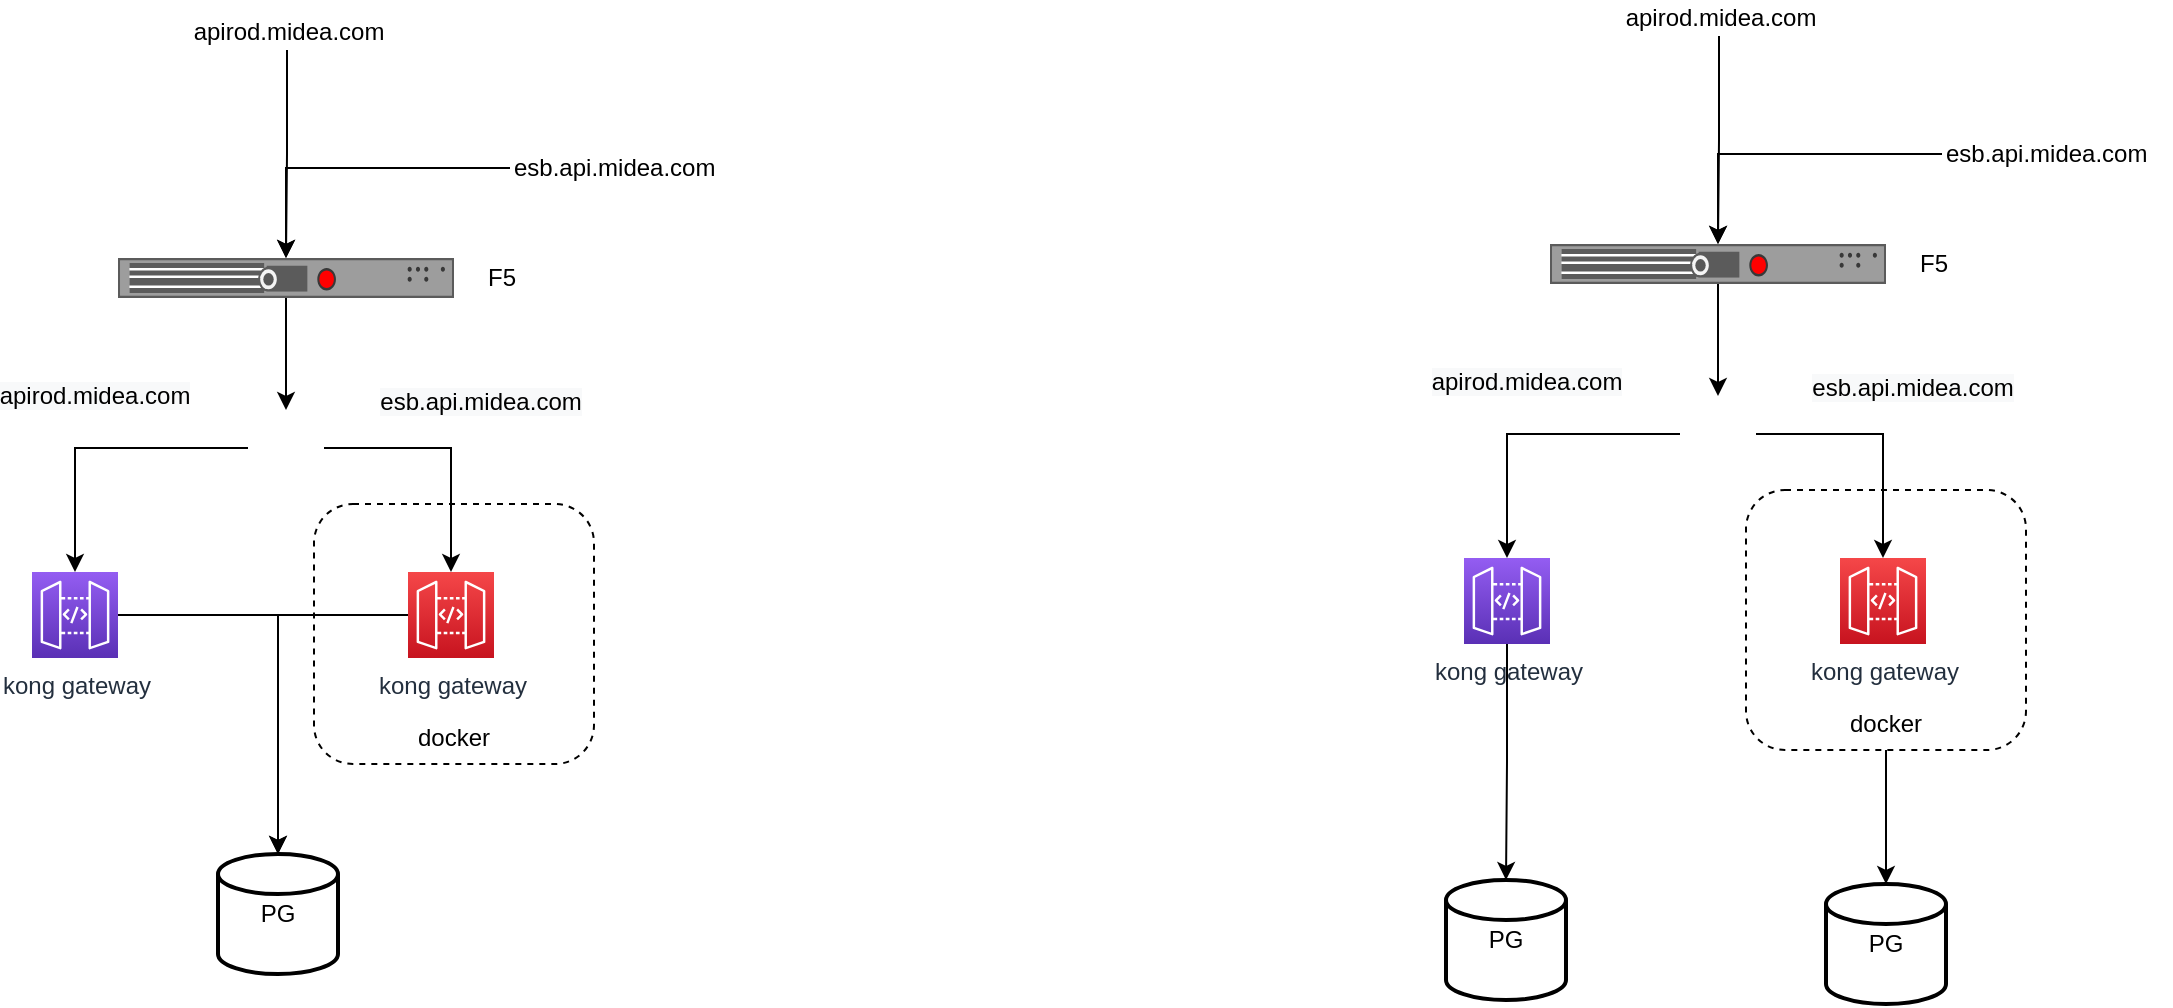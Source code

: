 <mxfile version="14.7.4" type="github">
  <diagram id="PMrTdmEJlvDWi1gQ9ZyN" name="Page-1">
    <mxGraphModel dx="1426" dy="712" grid="0" gridSize="10" guides="0" tooltips="1" connect="1" arrows="1" fold="1" page="1" pageScale="1" pageWidth="827" pageHeight="1169" math="0" shadow="0">
      <root>
        <mxCell id="0" />
        <mxCell id="1" parent="0" />
        <mxCell id="Yz-DPAxnHwo8YpHs-RFn-9" style="edgeStyle=orthogonalEdgeStyle;rounded=0;orthogonalLoop=1;jettySize=auto;html=1;entryX=0.5;entryY=0;entryDx=0;entryDy=0;" parent="1" source="Yz-DPAxnHwo8YpHs-RFn-2" target="Yz-DPAxnHwo8YpHs-RFn-7" edge="1">
          <mxGeometry relative="1" as="geometry" />
        </mxCell>
        <mxCell id="Yz-DPAxnHwo8YpHs-RFn-2" value="F5" style="strokeColor=#666666;html=1;labelPosition=right;align=left;spacingLeft=15;shadow=0;dashed=0;outlineConnect=0;shape=mxgraph.rack.f5.arx_500;" parent="1" vertex="1">
          <mxGeometry x="303" y="189" width="168" height="20" as="geometry" />
        </mxCell>
        <mxCell id="Yz-DPAxnHwo8YpHs-RFn-4" style="edgeStyle=orthogonalEdgeStyle;rounded=0;orthogonalLoop=1;jettySize=auto;html=1;" parent="1" source="Yz-DPAxnHwo8YpHs-RFn-3" target="Yz-DPAxnHwo8YpHs-RFn-2" edge="1">
          <mxGeometry relative="1" as="geometry" />
        </mxCell>
        <UserObject label="esb.api.midea.com" link="sb.api.midea.com" id="Yz-DPAxnHwo8YpHs-RFn-3">
          <mxCell style="text;whiteSpace=wrap;html=1;" parent="1" vertex="1">
            <mxGeometry x="499" y="130" width="114" height="28" as="geometry" />
          </mxCell>
        </UserObject>
        <mxCell id="Yz-DPAxnHwo8YpHs-RFn-6" style="edgeStyle=orthogonalEdgeStyle;rounded=0;orthogonalLoop=1;jettySize=auto;html=1;" parent="1" source="Yz-DPAxnHwo8YpHs-RFn-5" target="Yz-DPAxnHwo8YpHs-RFn-2" edge="1">
          <mxGeometry relative="1" as="geometry" />
        </mxCell>
        <mxCell id="Yz-DPAxnHwo8YpHs-RFn-5" value="apirod.midea.com" style="text;html=1;align=center;verticalAlign=middle;resizable=0;points=[];autosize=1;strokeColor=none;" parent="1" vertex="1">
          <mxGeometry x="335" y="67" width="105" height="18" as="geometry" />
        </mxCell>
        <mxCell id="Yz-DPAxnHwo8YpHs-RFn-12" style="edgeStyle=orthogonalEdgeStyle;rounded=0;orthogonalLoop=1;jettySize=auto;html=1;" parent="1" source="Yz-DPAxnHwo8YpHs-RFn-7" target="Yz-DPAxnHwo8YpHs-RFn-10" edge="1">
          <mxGeometry relative="1" as="geometry" />
        </mxCell>
        <mxCell id="Yz-DPAxnHwo8YpHs-RFn-13" value="&lt;span style=&quot;color: rgba(0 , 0 , 0 , 0) ; font-family: monospace ; font-size: 0px ; background-color: rgb(248 , 249 , 250)&quot;&gt;%3CmxGraphModel%3E%3Croot%3E%3CmxCell%20id%3D%220%22%2F%3E%3CmxCell%20id%3D%221%22%20parent%3D%220%22%2F%3E%3CmxCell%20id%3D%222%22%20value%3D%22apirod.midea.com%22%20style%3D%22text%3Bhtml%3D1%3Balign%3Dcenter%3BverticalAlign%3Dmiddle%3Bresizable%3D0%3Bpoints%3D%5B%5D%3Bautosize%3D1%3BstrokeColor%3Dnone%3B%22%20vertex%3D%221%22%20parent%3D%221%22%3E%3CmxGeometry%20x%3D%22335%22%20y%3D%2267%22%20width%3D%22105%22%20height%3D%2218%22%20as%3D%22geometry%22%2F%3E%3C%2FmxCell%3E%3C%2Froot%3E%3C%2FmxGraphModel%3E&lt;/span&gt;" style="edgeLabel;html=1;align=center;verticalAlign=middle;resizable=0;points=[];" parent="Yz-DPAxnHwo8YpHs-RFn-12" vertex="1" connectable="0">
          <mxGeometry x="-0.044" y="3" relative="1" as="geometry">
            <mxPoint as="offset" />
          </mxGeometry>
        </mxCell>
        <mxCell id="Yz-DPAxnHwo8YpHs-RFn-14" value="&lt;span style=&quot;font-size: 12px ; background-color: rgb(248 , 249 , 250)&quot;&gt;apirod.midea.com&lt;/span&gt;" style="edgeLabel;html=1;align=center;verticalAlign=middle;resizable=0;points=[];" parent="Yz-DPAxnHwo8YpHs-RFn-12" vertex="1" connectable="0">
          <mxGeometry x="-0.125" y="-2" relative="1" as="geometry">
            <mxPoint x="-12" y="-24" as="offset" />
          </mxGeometry>
        </mxCell>
        <mxCell id="Yz-DPAxnHwo8YpHs-RFn-16" style="edgeStyle=orthogonalEdgeStyle;rounded=0;orthogonalLoop=1;jettySize=auto;html=1;" parent="1" source="Yz-DPAxnHwo8YpHs-RFn-7" target="Yz-DPAxnHwo8YpHs-RFn-15" edge="1">
          <mxGeometry relative="1" as="geometry" />
        </mxCell>
        <mxCell id="Yz-DPAxnHwo8YpHs-RFn-17" value="&lt;span style=&quot;font-size: 12px ; text-align: left ; background-color: rgb(248 , 249 , 250)&quot;&gt;esb.api.midea.com&lt;/span&gt;" style="edgeLabel;html=1;align=center;verticalAlign=middle;resizable=0;points=[];" parent="Yz-DPAxnHwo8YpHs-RFn-16" vertex="1" connectable="0">
          <mxGeometry x="0.41" y="2" relative="1" as="geometry">
            <mxPoint x="12" y="-48" as="offset" />
          </mxGeometry>
        </mxCell>
        <mxCell id="Yz-DPAxnHwo8YpHs-RFn-7" value="" style="shape=image;html=1;verticalAlign=top;verticalLabelPosition=bottom;labelBackgroundColor=#ffffff;imageAspect=0;aspect=fixed;image=https://cdn4.iconfinder.com/data/icons/logos-brands-5/24/nginx-128.png" parent="1" vertex="1">
          <mxGeometry x="368" y="265" width="38" height="38" as="geometry" />
        </mxCell>
        <mxCell id="Yz-DPAxnHwo8YpHs-RFn-19" style="edgeStyle=orthogonalEdgeStyle;rounded=0;orthogonalLoop=1;jettySize=auto;html=1;" parent="1" source="Yz-DPAxnHwo8YpHs-RFn-10" target="Yz-DPAxnHwo8YpHs-RFn-18" edge="1">
          <mxGeometry relative="1" as="geometry" />
        </mxCell>
        <mxCell id="Yz-DPAxnHwo8YpHs-RFn-10" value="kong gateway" style="points=[[0,0,0],[0.25,0,0],[0.5,0,0],[0.75,0,0],[1,0,0],[0,1,0],[0.25,1,0],[0.5,1,0],[0.75,1,0],[1,1,0],[0,0.25,0],[0,0.5,0],[0,0.75,0],[1,0.25,0],[1,0.5,0],[1,0.75,0]];outlineConnect=0;fontColor=#232F3E;gradientColor=#945DF2;gradientDirection=north;fillColor=#5A30B5;strokeColor=#ffffff;dashed=0;verticalLabelPosition=bottom;verticalAlign=top;align=center;html=1;fontSize=12;fontStyle=0;aspect=fixed;shape=mxgraph.aws4.resourceIcon;resIcon=mxgraph.aws4.api_gateway;" parent="1" vertex="1">
          <mxGeometry x="260" y="346" width="43" height="43" as="geometry" />
        </mxCell>
        <mxCell id="Yz-DPAxnHwo8YpHs-RFn-20" style="edgeStyle=orthogonalEdgeStyle;rounded=0;orthogonalLoop=1;jettySize=auto;html=1;" parent="1" source="Yz-DPAxnHwo8YpHs-RFn-15" target="Yz-DPAxnHwo8YpHs-RFn-18" edge="1">
          <mxGeometry relative="1" as="geometry" />
        </mxCell>
        <mxCell id="Yz-DPAxnHwo8YpHs-RFn-15" value="kong gateway" style="points=[[0,0,0],[0.25,0,0],[0.5,0,0],[0.75,0,0],[1,0,0],[0,1,0],[0.25,1,0],[0.5,1,0],[0.75,1,0],[1,1,0],[0,0.25,0],[0,0.5,0],[0,0.75,0],[1,0.25,0],[1,0.5,0],[1,0.75,0]];outlineConnect=0;fontColor=#232F3E;gradientColor=#F54749;gradientDirection=north;fillColor=#C7131F;strokeColor=#ffffff;dashed=0;verticalLabelPosition=bottom;verticalAlign=top;align=center;html=1;fontSize=12;fontStyle=0;aspect=fixed;shape=mxgraph.aws4.resourceIcon;resIcon=mxgraph.aws4.api_gateway;" parent="1" vertex="1">
          <mxGeometry x="448" y="346" width="43" height="43" as="geometry" />
        </mxCell>
        <mxCell id="Yz-DPAxnHwo8YpHs-RFn-18" value="PG" style="strokeWidth=2;html=1;shape=mxgraph.flowchart.database;whiteSpace=wrap;" parent="1" vertex="1">
          <mxGeometry x="353" y="487" width="60" height="60" as="geometry" />
        </mxCell>
        <mxCell id="Yz-DPAxnHwo8YpHs-RFn-21" value="" style="rounded=1;whiteSpace=wrap;html=1;fillColor=none;dashed=1;" parent="1" vertex="1">
          <mxGeometry x="401" y="312" width="140" height="130" as="geometry" />
        </mxCell>
        <mxCell id="Yz-DPAxnHwo8YpHs-RFn-22" value="docker" style="text;html=1;strokeColor=none;fillColor=none;align=center;verticalAlign=middle;whiteSpace=wrap;rounded=0;dashed=1;" parent="1" vertex="1">
          <mxGeometry x="451" y="419" width="40" height="20" as="geometry" />
        </mxCell>
        <mxCell id="E0X9vUMX6MeJyKfZOI5N-1" style="edgeStyle=orthogonalEdgeStyle;rounded=0;orthogonalLoop=1;jettySize=auto;html=1;entryX=0.5;entryY=0;entryDx=0;entryDy=0;" edge="1" parent="1" source="E0X9vUMX6MeJyKfZOI5N-2" target="E0X9vUMX6MeJyKfZOI5N-12">
          <mxGeometry relative="1" as="geometry" />
        </mxCell>
        <mxCell id="E0X9vUMX6MeJyKfZOI5N-2" value="F5" style="strokeColor=#666666;html=1;labelPosition=right;align=left;spacingLeft=15;shadow=0;dashed=0;outlineConnect=0;shape=mxgraph.rack.f5.arx_500;" vertex="1" parent="1">
          <mxGeometry x="1019" y="182" width="168" height="20" as="geometry" />
        </mxCell>
        <mxCell id="E0X9vUMX6MeJyKfZOI5N-3" style="edgeStyle=orthogonalEdgeStyle;rounded=0;orthogonalLoop=1;jettySize=auto;html=1;" edge="1" parent="1" source="E0X9vUMX6MeJyKfZOI5N-4" target="E0X9vUMX6MeJyKfZOI5N-2">
          <mxGeometry relative="1" as="geometry" />
        </mxCell>
        <UserObject label="esb.api.midea.com" link="sb.api.midea.com" id="E0X9vUMX6MeJyKfZOI5N-4">
          <mxCell style="text;whiteSpace=wrap;html=1;" vertex="1" parent="1">
            <mxGeometry x="1215" y="123" width="114" height="28" as="geometry" />
          </mxCell>
        </UserObject>
        <mxCell id="E0X9vUMX6MeJyKfZOI5N-5" style="edgeStyle=orthogonalEdgeStyle;rounded=0;orthogonalLoop=1;jettySize=auto;html=1;" edge="1" parent="1" source="E0X9vUMX6MeJyKfZOI5N-6" target="E0X9vUMX6MeJyKfZOI5N-2">
          <mxGeometry relative="1" as="geometry" />
        </mxCell>
        <mxCell id="E0X9vUMX6MeJyKfZOI5N-6" value="apirod.midea.com" style="text;html=1;align=center;verticalAlign=middle;resizable=0;points=[];autosize=1;strokeColor=none;" vertex="1" parent="1">
          <mxGeometry x="1051" y="60" width="105" height="18" as="geometry" />
        </mxCell>
        <mxCell id="E0X9vUMX6MeJyKfZOI5N-7" style="edgeStyle=orthogonalEdgeStyle;rounded=0;orthogonalLoop=1;jettySize=auto;html=1;" edge="1" parent="1" source="E0X9vUMX6MeJyKfZOI5N-12" target="E0X9vUMX6MeJyKfZOI5N-14">
          <mxGeometry relative="1" as="geometry" />
        </mxCell>
        <mxCell id="E0X9vUMX6MeJyKfZOI5N-8" value="&lt;span style=&quot;color: rgba(0 , 0 , 0 , 0) ; font-family: monospace ; font-size: 0px ; background-color: rgb(248 , 249 , 250)&quot;&gt;%3CmxGraphModel%3E%3Croot%3E%3CmxCell%20id%3D%220%22%2F%3E%3CmxCell%20id%3D%221%22%20parent%3D%220%22%2F%3E%3CmxCell%20id%3D%222%22%20value%3D%22apirod.midea.com%22%20style%3D%22text%3Bhtml%3D1%3Balign%3Dcenter%3BverticalAlign%3Dmiddle%3Bresizable%3D0%3Bpoints%3D%5B%5D%3Bautosize%3D1%3BstrokeColor%3Dnone%3B%22%20vertex%3D%221%22%20parent%3D%221%22%3E%3CmxGeometry%20x%3D%22335%22%20y%3D%2267%22%20width%3D%22105%22%20height%3D%2218%22%20as%3D%22geometry%22%2F%3E%3C%2FmxCell%3E%3C%2Froot%3E%3C%2FmxGraphModel%3E&lt;/span&gt;" style="edgeLabel;html=1;align=center;verticalAlign=middle;resizable=0;points=[];" vertex="1" connectable="0" parent="E0X9vUMX6MeJyKfZOI5N-7">
          <mxGeometry x="-0.044" y="3" relative="1" as="geometry">
            <mxPoint as="offset" />
          </mxGeometry>
        </mxCell>
        <mxCell id="E0X9vUMX6MeJyKfZOI5N-9" value="&lt;span style=&quot;font-size: 12px ; background-color: rgb(248 , 249 , 250)&quot;&gt;apirod.midea.com&lt;/span&gt;" style="edgeLabel;html=1;align=center;verticalAlign=middle;resizable=0;points=[];" vertex="1" connectable="0" parent="E0X9vUMX6MeJyKfZOI5N-7">
          <mxGeometry x="-0.125" y="-2" relative="1" as="geometry">
            <mxPoint x="-12" y="-24" as="offset" />
          </mxGeometry>
        </mxCell>
        <mxCell id="E0X9vUMX6MeJyKfZOI5N-10" style="edgeStyle=orthogonalEdgeStyle;rounded=0;orthogonalLoop=1;jettySize=auto;html=1;" edge="1" parent="1" source="E0X9vUMX6MeJyKfZOI5N-12" target="E0X9vUMX6MeJyKfZOI5N-16">
          <mxGeometry relative="1" as="geometry" />
        </mxCell>
        <mxCell id="E0X9vUMX6MeJyKfZOI5N-11" value="&lt;span style=&quot;font-size: 12px ; text-align: left ; background-color: rgb(248 , 249 , 250)&quot;&gt;esb.api.midea.com&lt;/span&gt;" style="edgeLabel;html=1;align=center;verticalAlign=middle;resizable=0;points=[];" vertex="1" connectable="0" parent="E0X9vUMX6MeJyKfZOI5N-10">
          <mxGeometry x="0.41" y="2" relative="1" as="geometry">
            <mxPoint x="12" y="-48" as="offset" />
          </mxGeometry>
        </mxCell>
        <mxCell id="E0X9vUMX6MeJyKfZOI5N-12" value="" style="shape=image;html=1;verticalAlign=top;verticalLabelPosition=bottom;labelBackgroundColor=#ffffff;imageAspect=0;aspect=fixed;image=https://cdn4.iconfinder.com/data/icons/logos-brands-5/24/nginx-128.png" vertex="1" parent="1">
          <mxGeometry x="1084" y="258" width="38" height="38" as="geometry" />
        </mxCell>
        <mxCell id="E0X9vUMX6MeJyKfZOI5N-13" style="edgeStyle=orthogonalEdgeStyle;rounded=0;orthogonalLoop=1;jettySize=auto;html=1;" edge="1" parent="1" source="E0X9vUMX6MeJyKfZOI5N-14" target="E0X9vUMX6MeJyKfZOI5N-17">
          <mxGeometry relative="1" as="geometry" />
        </mxCell>
        <mxCell id="E0X9vUMX6MeJyKfZOI5N-14" value="kong gateway" style="points=[[0,0,0],[0.25,0,0],[0.5,0,0],[0.75,0,0],[1,0,0],[0,1,0],[0.25,1,0],[0.5,1,0],[0.75,1,0],[1,1,0],[0,0.25,0],[0,0.5,0],[0,0.75,0],[1,0.25,0],[1,0.5,0],[1,0.75,0]];outlineConnect=0;fontColor=#232F3E;gradientColor=#945DF2;gradientDirection=north;fillColor=#5A30B5;strokeColor=#ffffff;dashed=0;verticalLabelPosition=bottom;verticalAlign=top;align=center;html=1;fontSize=12;fontStyle=0;aspect=fixed;shape=mxgraph.aws4.resourceIcon;resIcon=mxgraph.aws4.api_gateway;" vertex="1" parent="1">
          <mxGeometry x="976" y="339" width="43" height="43" as="geometry" />
        </mxCell>
        <mxCell id="E0X9vUMX6MeJyKfZOI5N-16" value="kong gateway" style="points=[[0,0,0],[0.25,0,0],[0.5,0,0],[0.75,0,0],[1,0,0],[0,1,0],[0.25,1,0],[0.5,1,0],[0.75,1,0],[1,1,0],[0,0.25,0],[0,0.5,0],[0,0.75,0],[1,0.25,0],[1,0.5,0],[1,0.75,0]];outlineConnect=0;fontColor=#232F3E;gradientColor=#F54749;gradientDirection=north;fillColor=#C7131F;strokeColor=#ffffff;dashed=0;verticalLabelPosition=bottom;verticalAlign=top;align=center;html=1;fontSize=12;fontStyle=0;aspect=fixed;shape=mxgraph.aws4.resourceIcon;resIcon=mxgraph.aws4.api_gateway;" vertex="1" parent="1">
          <mxGeometry x="1164" y="339" width="43" height="43" as="geometry" />
        </mxCell>
        <mxCell id="E0X9vUMX6MeJyKfZOI5N-17" value="PG" style="strokeWidth=2;html=1;shape=mxgraph.flowchart.database;whiteSpace=wrap;" vertex="1" parent="1">
          <mxGeometry x="967" y="500" width="60" height="60" as="geometry" />
        </mxCell>
        <mxCell id="E0X9vUMX6MeJyKfZOI5N-40" style="edgeStyle=orthogonalEdgeStyle;rounded=0;orthogonalLoop=1;jettySize=auto;html=1;" edge="1" parent="1" source="E0X9vUMX6MeJyKfZOI5N-18" target="E0X9vUMX6MeJyKfZOI5N-39">
          <mxGeometry relative="1" as="geometry" />
        </mxCell>
        <mxCell id="E0X9vUMX6MeJyKfZOI5N-18" value="" style="rounded=1;whiteSpace=wrap;html=1;fillColor=none;dashed=1;" vertex="1" parent="1">
          <mxGeometry x="1117" y="305" width="140" height="130" as="geometry" />
        </mxCell>
        <mxCell id="E0X9vUMX6MeJyKfZOI5N-19" value="docker" style="text;html=1;strokeColor=none;fillColor=none;align=center;verticalAlign=middle;whiteSpace=wrap;rounded=0;dashed=1;" vertex="1" parent="1">
          <mxGeometry x="1167" y="412" width="40" height="20" as="geometry" />
        </mxCell>
        <mxCell id="E0X9vUMX6MeJyKfZOI5N-39" value="PG" style="strokeWidth=2;html=1;shape=mxgraph.flowchart.database;whiteSpace=wrap;" vertex="1" parent="1">
          <mxGeometry x="1157" y="502" width="60" height="60" as="geometry" />
        </mxCell>
      </root>
    </mxGraphModel>
  </diagram>
</mxfile>

